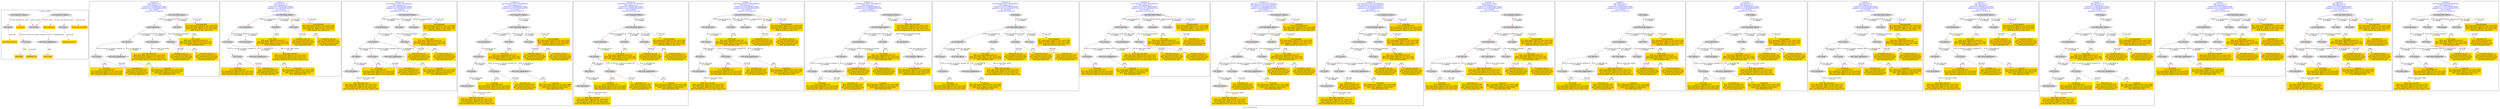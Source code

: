 digraph n0 {
fontcolor="blue"
remincross="true"
label="s11-s-19-artists.json"
subgraph cluster_0 {
label="1-correct model"
n2[style="filled",color="white",fillcolor="lightgray",label="E21_Person1"];
n3[style="filled",color="white",fillcolor="lightgray",label="E74_Group1"];
n4[style="filled",color="white",fillcolor="lightgray",label="E82_Actor_Appellation1"];
n5[style="filled",color="white",fillcolor="lightgray",label="E33_Linguistic_Object1"];
n6[style="filled",color="white",fillcolor="lightgray",label="E55_Type1"];
n7[shape="plaintext",style="filled",fillcolor="gold",label="birth_data_and_place"];
n8[shape="plaintext",style="filled",fillcolor="gold",label="long_biography"];
n9[style="filled",color="white",fillcolor="lightgray",label="E33_Linguistic_Object2"];
n10[style="filled",color="white",fillcolor="lightgray",label="E55_Type2"];
n11[shape="plaintext",style="filled",fillcolor="gold",label="occupation"];
n12[shape="plaintext",style="filled",fillcolor="gold",label="biography_type_uri"];
n13[shape="plaintext",style="filled",fillcolor="gold",label="occupation_type_uri"];
n14[shape="plaintext",style="filled",fillcolor="gold",label="nationality_uri"];
n15[shape="plaintext",style="filled",fillcolor="gold",label="nationality"];
n16[shape="plaintext",style="filled",fillcolor="gold",label="artist_name"];
}
subgraph cluster_1 {
label="candidate 0\nlink coherence:1.0\nnode coherence:1.0\nconfidence:0.32565267961703004\nmapping score:0.4835508932056767\ncost:14.99931\n-precision:0.33-recall:0.36"
n18[style="filled",color="white",fillcolor="lightgray",label="E12_Production1"];
n19[style="filled",color="white",fillcolor="lightgray",label="E21_Person1"];
n20[style="filled",color="white",fillcolor="lightgray",label="E52_Time-Span2"];
n21[style="filled",color="white",fillcolor="lightgray",label="E55_Type1"];
n22[style="filled",color="white",fillcolor="lightgray",label="E74_Group1"];
n23[style="filled",color="white",fillcolor="lightgray",label="E82_Actor_Appellation1"];
n24[style="filled",color="white",fillcolor="lightgray",label="E22_Man-Made_Object1"];
n25[style="filled",color="white",fillcolor="lightgray",label="E35_Title1"];
n26[shape="plaintext",style="filled",fillcolor="gold",label="nationality\n[E74_Group,label,0.85]\n[E73_Information_Object,P3_has_note,0.053]\n[E22_Man-Made_Object,P3_has_note,0.053]\n[E33_Linguistic_Object,P3_has_note,0.043]"];
n27[shape="plaintext",style="filled",fillcolor="gold",label="occupation\n[E73_Information_Object,P3_has_note,0.306]\n[E22_Man-Made_Object,P3_has_note,0.303]\n[E82_Actor_Appellation,label,0.253]\n[E35_Title,label,0.138]"];
n28[shape="plaintext",style="filled",fillcolor="gold",label="biography_type_uri\n[E74_Group,classLink,0.33]\n[E57_Material,classLink,0.326]\n[E55_Type,classLink,0.294]\n[E55_Type,label,0.05]"];
n29[shape="plaintext",style="filled",fillcolor="gold",label="artist_name\n[E82_Actor_Appellation,label,0.6]\n[E22_Man-Made_Object,P3_has_note,0.167]\n[E73_Information_Object,P3_has_note,0.166]\n[E35_Title,label,0.067]"];
n30[shape="plaintext",style="filled",fillcolor="gold",label="occupation_type_uri\n[E74_Group,classLink,0.33]\n[E57_Material,classLink,0.326]\n[E55_Type,classLink,0.294]\n[E55_Type,label,0.05]"];
n31[shape="plaintext",style="filled",fillcolor="gold",label="birth_data_and_place\n[E22_Man-Made_Object,P3_has_note,0.321]\n[E73_Information_Object,P3_has_note,0.317]\n[E33_Linguistic_Object,P3_has_note,0.195]\n[E52_Time-Span,P82_at_some_time_within,0.167]"];
n32[shape="plaintext",style="filled",fillcolor="gold",label="long_biography\n[E73_Information_Object,P3_has_note,0.342]\n[E22_Man-Made_Object,P3_has_note,0.342]\n[E33_Linguistic_Object,P3_has_note,0.203]\n[E39_Actor,P3_has_note,0.112]"];
n33[shape="plaintext",style="filled",fillcolor="gold",label="nationality_uri\n[E74_Group,classLink,0.58]\n[E55_Type,classLink,0.211]\n[E57_Material,classLink,0.162]\n[E74_Group,label,0.047]"];
}
subgraph cluster_2 {
label="candidate 1\nlink coherence:1.0\nnode coherence:1.0\nconfidence:0.32565267961703004\nmapping score:0.4835508932056767\ncost:14.99935\n-precision:0.33-recall:0.36"
n35[style="filled",color="white",fillcolor="lightgray",label="E12_Production1"];
n36[style="filled",color="white",fillcolor="lightgray",label="E21_Person1"];
n37[style="filled",color="white",fillcolor="lightgray",label="E52_Time-Span2"];
n38[style="filled",color="white",fillcolor="lightgray",label="E74_Group1"];
n39[style="filled",color="white",fillcolor="lightgray",label="E82_Actor_Appellation1"];
n40[style="filled",color="white",fillcolor="lightgray",label="E22_Man-Made_Object1"];
n41[style="filled",color="white",fillcolor="lightgray",label="E35_Title1"];
n42[style="filled",color="white",fillcolor="lightgray",label="E55_Type2"];
n43[shape="plaintext",style="filled",fillcolor="gold",label="nationality\n[E74_Group,label,0.85]\n[E73_Information_Object,P3_has_note,0.053]\n[E22_Man-Made_Object,P3_has_note,0.053]\n[E33_Linguistic_Object,P3_has_note,0.043]"];
n44[shape="plaintext",style="filled",fillcolor="gold",label="occupation\n[E73_Information_Object,P3_has_note,0.306]\n[E22_Man-Made_Object,P3_has_note,0.303]\n[E82_Actor_Appellation,label,0.253]\n[E35_Title,label,0.138]"];
n45[shape="plaintext",style="filled",fillcolor="gold",label="biography_type_uri\n[E74_Group,classLink,0.33]\n[E57_Material,classLink,0.326]\n[E55_Type,classLink,0.294]\n[E55_Type,label,0.05]"];
n46[shape="plaintext",style="filled",fillcolor="gold",label="artist_name\n[E82_Actor_Appellation,label,0.6]\n[E22_Man-Made_Object,P3_has_note,0.167]\n[E73_Information_Object,P3_has_note,0.166]\n[E35_Title,label,0.067]"];
n47[shape="plaintext",style="filled",fillcolor="gold",label="birth_data_and_place\n[E22_Man-Made_Object,P3_has_note,0.321]\n[E73_Information_Object,P3_has_note,0.317]\n[E33_Linguistic_Object,P3_has_note,0.195]\n[E52_Time-Span,P82_at_some_time_within,0.167]"];
n48[shape="plaintext",style="filled",fillcolor="gold",label="occupation_type_uri\n[E74_Group,classLink,0.33]\n[E57_Material,classLink,0.326]\n[E55_Type,classLink,0.294]\n[E55_Type,label,0.05]"];
n49[shape="plaintext",style="filled",fillcolor="gold",label="long_biography\n[E73_Information_Object,P3_has_note,0.342]\n[E22_Man-Made_Object,P3_has_note,0.342]\n[E33_Linguistic_Object,P3_has_note,0.203]\n[E39_Actor,P3_has_note,0.112]"];
n50[shape="plaintext",style="filled",fillcolor="gold",label="nationality_uri\n[E74_Group,classLink,0.58]\n[E55_Type,classLink,0.211]\n[E57_Material,classLink,0.162]\n[E74_Group,label,0.047]"];
}
subgraph cluster_3 {
label="candidate 10\nlink coherence:0.9411764705882353\nnode coherence:1.0\nconfidence:0.32565267961703004\nmapping score:0.4835508932056767\ncost:16.99928\n-precision:0.29-recall:0.36"
n52[style="filled",color="white",fillcolor="lightgray",label="E12_Production1"];
n53[style="filled",color="white",fillcolor="lightgray",label="E21_Person1"];
n54[style="filled",color="white",fillcolor="lightgray",label="E55_Type1"];
n55[style="filled",color="white",fillcolor="lightgray",label="E67_Birth1"];
n56[style="filled",color="white",fillcolor="lightgray",label="E74_Group1"];
n57[style="filled",color="white",fillcolor="lightgray",label="E82_Actor_Appellation1"];
n58[style="filled",color="white",fillcolor="lightgray",label="E22_Man-Made_Object1"];
n59[style="filled",color="white",fillcolor="lightgray",label="E35_Title1"];
n60[style="filled",color="white",fillcolor="lightgray",label="E38_Image1"];
n61[style="filled",color="white",fillcolor="lightgray",label="E52_Time-Span1"];
n62[shape="plaintext",style="filled",fillcolor="gold",label="nationality\n[E74_Group,label,0.85]\n[E73_Information_Object,P3_has_note,0.053]\n[E22_Man-Made_Object,P3_has_note,0.053]\n[E33_Linguistic_Object,P3_has_note,0.043]"];
n63[shape="plaintext",style="filled",fillcolor="gold",label="occupation\n[E73_Information_Object,P3_has_note,0.306]\n[E22_Man-Made_Object,P3_has_note,0.303]\n[E82_Actor_Appellation,label,0.253]\n[E35_Title,label,0.138]"];
n64[shape="plaintext",style="filled",fillcolor="gold",label="biography_type_uri\n[E74_Group,classLink,0.33]\n[E57_Material,classLink,0.326]\n[E55_Type,classLink,0.294]\n[E55_Type,label,0.05]"];
n65[shape="plaintext",style="filled",fillcolor="gold",label="artist_name\n[E82_Actor_Appellation,label,0.6]\n[E22_Man-Made_Object,P3_has_note,0.167]\n[E73_Information_Object,P3_has_note,0.166]\n[E35_Title,label,0.067]"];
n66[shape="plaintext",style="filled",fillcolor="gold",label="occupation_type_uri\n[E74_Group,classLink,0.33]\n[E57_Material,classLink,0.326]\n[E55_Type,classLink,0.294]\n[E55_Type,label,0.05]"];
n67[shape="plaintext",style="filled",fillcolor="gold",label="long_biography\n[E73_Information_Object,P3_has_note,0.342]\n[E22_Man-Made_Object,P3_has_note,0.342]\n[E33_Linguistic_Object,P3_has_note,0.203]\n[E39_Actor,P3_has_note,0.112]"];
n68[shape="plaintext",style="filled",fillcolor="gold",label="nationality_uri\n[E74_Group,classLink,0.58]\n[E55_Type,classLink,0.211]\n[E57_Material,classLink,0.162]\n[E74_Group,label,0.047]"];
n69[shape="plaintext",style="filled",fillcolor="gold",label="birth_data_and_place\n[E22_Man-Made_Object,P3_has_note,0.321]\n[E73_Information_Object,P3_has_note,0.317]\n[E33_Linguistic_Object,P3_has_note,0.195]\n[E52_Time-Span,P82_at_some_time_within,0.167]"];
}
subgraph cluster_4 {
label="candidate 11\nlink coherence:0.9411764705882353\nnode coherence:1.0\nconfidence:0.32565267961703004\nmapping score:0.4835508932056767\ncost:16.9993\n-precision:0.29-recall:0.36"
n71[style="filled",color="white",fillcolor="lightgray",label="E12_Production1"];
n72[style="filled",color="white",fillcolor="lightgray",label="E21_Person1"];
n73[style="filled",color="white",fillcolor="lightgray",label="E67_Birth1"];
n74[style="filled",color="white",fillcolor="lightgray",label="E74_Group1"];
n75[style="filled",color="white",fillcolor="lightgray",label="E82_Actor_Appellation1"];
n76[style="filled",color="white",fillcolor="lightgray",label="E22_Man-Made_Object1"];
n77[style="filled",color="white",fillcolor="lightgray",label="E35_Title1"];
n78[style="filled",color="white",fillcolor="lightgray",label="E55_Type2"];
n79[style="filled",color="white",fillcolor="lightgray",label="E33_Linguistic_Object2"];
n80[style="filled",color="white",fillcolor="lightgray",label="E52_Time-Span1"];
n81[shape="plaintext",style="filled",fillcolor="gold",label="nationality\n[E74_Group,label,0.85]\n[E73_Information_Object,P3_has_note,0.053]\n[E22_Man-Made_Object,P3_has_note,0.053]\n[E33_Linguistic_Object,P3_has_note,0.043]"];
n82[shape="plaintext",style="filled",fillcolor="gold",label="occupation\n[E73_Information_Object,P3_has_note,0.306]\n[E22_Man-Made_Object,P3_has_note,0.303]\n[E82_Actor_Appellation,label,0.253]\n[E35_Title,label,0.138]"];
n83[shape="plaintext",style="filled",fillcolor="gold",label="biography_type_uri\n[E74_Group,classLink,0.33]\n[E57_Material,classLink,0.326]\n[E55_Type,classLink,0.294]\n[E55_Type,label,0.05]"];
n84[shape="plaintext",style="filled",fillcolor="gold",label="artist_name\n[E82_Actor_Appellation,label,0.6]\n[E22_Man-Made_Object,P3_has_note,0.167]\n[E73_Information_Object,P3_has_note,0.166]\n[E35_Title,label,0.067]"];
n85[shape="plaintext",style="filled",fillcolor="gold",label="occupation_type_uri\n[E74_Group,classLink,0.33]\n[E57_Material,classLink,0.326]\n[E55_Type,classLink,0.294]\n[E55_Type,label,0.05]"];
n86[shape="plaintext",style="filled",fillcolor="gold",label="long_biography\n[E73_Information_Object,P3_has_note,0.342]\n[E22_Man-Made_Object,P3_has_note,0.342]\n[E33_Linguistic_Object,P3_has_note,0.203]\n[E39_Actor,P3_has_note,0.112]"];
n87[shape="plaintext",style="filled",fillcolor="gold",label="nationality_uri\n[E74_Group,classLink,0.58]\n[E55_Type,classLink,0.211]\n[E57_Material,classLink,0.162]\n[E74_Group,label,0.047]"];
n88[shape="plaintext",style="filled",fillcolor="gold",label="birth_data_and_place\n[E22_Man-Made_Object,P3_has_note,0.321]\n[E73_Information_Object,P3_has_note,0.317]\n[E33_Linguistic_Object,P3_has_note,0.195]\n[E52_Time-Span,P82_at_some_time_within,0.167]"];
}
subgraph cluster_5 {
label="candidate 12\nlink coherence:0.9411764705882353\nnode coherence:1.0\nconfidence:0.32565267961703004\nmapping score:0.4835508932056767\ncost:16.99931\n-precision:0.29-recall:0.36"
n90[style="filled",color="white",fillcolor="lightgray",label="E12_Production1"];
n91[style="filled",color="white",fillcolor="lightgray",label="E21_Person1"];
n92[style="filled",color="white",fillcolor="lightgray",label="E67_Birth1"];
n93[style="filled",color="white",fillcolor="lightgray",label="E74_Group1"];
n94[style="filled",color="white",fillcolor="lightgray",label="E82_Actor_Appellation1"];
n95[style="filled",color="white",fillcolor="lightgray",label="E22_Man-Made_Object1"];
n96[style="filled",color="white",fillcolor="lightgray",label="E35_Title1"];
n97[style="filled",color="white",fillcolor="lightgray",label="E55_Type2"];
n98[style="filled",color="white",fillcolor="lightgray",label="E33_Linguistic_Object1"];
n99[style="filled",color="white",fillcolor="lightgray",label="E52_Time-Span1"];
n100[shape="plaintext",style="filled",fillcolor="gold",label="nationality\n[E74_Group,label,0.85]\n[E73_Information_Object,P3_has_note,0.053]\n[E22_Man-Made_Object,P3_has_note,0.053]\n[E33_Linguistic_Object,P3_has_note,0.043]"];
n101[shape="plaintext",style="filled",fillcolor="gold",label="occupation\n[E73_Information_Object,P3_has_note,0.306]\n[E22_Man-Made_Object,P3_has_note,0.303]\n[E82_Actor_Appellation,label,0.253]\n[E35_Title,label,0.138]"];
n102[shape="plaintext",style="filled",fillcolor="gold",label="biography_type_uri\n[E74_Group,classLink,0.33]\n[E57_Material,classLink,0.326]\n[E55_Type,classLink,0.294]\n[E55_Type,label,0.05]"];
n103[shape="plaintext",style="filled",fillcolor="gold",label="artist_name\n[E82_Actor_Appellation,label,0.6]\n[E22_Man-Made_Object,P3_has_note,0.167]\n[E73_Information_Object,P3_has_note,0.166]\n[E35_Title,label,0.067]"];
n104[shape="plaintext",style="filled",fillcolor="gold",label="occupation_type_uri\n[E74_Group,classLink,0.33]\n[E57_Material,classLink,0.326]\n[E55_Type,classLink,0.294]\n[E55_Type,label,0.05]"];
n105[shape="plaintext",style="filled",fillcolor="gold",label="long_biography\n[E73_Information_Object,P3_has_note,0.342]\n[E22_Man-Made_Object,P3_has_note,0.342]\n[E33_Linguistic_Object,P3_has_note,0.203]\n[E39_Actor,P3_has_note,0.112]"];
n106[shape="plaintext",style="filled",fillcolor="gold",label="nationality_uri\n[E74_Group,classLink,0.58]\n[E55_Type,classLink,0.211]\n[E57_Material,classLink,0.162]\n[E74_Group,label,0.047]"];
n107[shape="plaintext",style="filled",fillcolor="gold",label="birth_data_and_place\n[E22_Man-Made_Object,P3_has_note,0.321]\n[E73_Information_Object,P3_has_note,0.317]\n[E33_Linguistic_Object,P3_has_note,0.195]\n[E52_Time-Span,P82_at_some_time_within,0.167]"];
}
subgraph cluster_6 {
label="candidate 13\nlink coherence:0.9411764705882353\nnode coherence:1.0\nconfidence:0.32565267961703004\nmapping score:0.4835508932056767\ncost:16.99932\n-precision:0.29-recall:0.36"
n109[style="filled",color="white",fillcolor="lightgray",label="E12_Production1"];
n110[style="filled",color="white",fillcolor="lightgray",label="E21_Person1"];
n111[style="filled",color="white",fillcolor="lightgray",label="E67_Birth1"];
n112[style="filled",color="white",fillcolor="lightgray",label="E74_Group1"];
n113[style="filled",color="white",fillcolor="lightgray",label="E82_Actor_Appellation1"];
n114[style="filled",color="white",fillcolor="lightgray",label="E22_Man-Made_Object1"];
n115[style="filled",color="white",fillcolor="lightgray",label="E35_Title1"];
n116[style="filled",color="white",fillcolor="lightgray",label="E38_Image1"];
n117[style="filled",color="white",fillcolor="lightgray",label="E55_Type2"];
n118[style="filled",color="white",fillcolor="lightgray",label="E52_Time-Span1"];
n119[shape="plaintext",style="filled",fillcolor="gold",label="nationality\n[E74_Group,label,0.85]\n[E73_Information_Object,P3_has_note,0.053]\n[E22_Man-Made_Object,P3_has_note,0.053]\n[E33_Linguistic_Object,P3_has_note,0.043]"];
n120[shape="plaintext",style="filled",fillcolor="gold",label="occupation\n[E73_Information_Object,P3_has_note,0.306]\n[E22_Man-Made_Object,P3_has_note,0.303]\n[E82_Actor_Appellation,label,0.253]\n[E35_Title,label,0.138]"];
n121[shape="plaintext",style="filled",fillcolor="gold",label="biography_type_uri\n[E74_Group,classLink,0.33]\n[E57_Material,classLink,0.326]\n[E55_Type,classLink,0.294]\n[E55_Type,label,0.05]"];
n122[shape="plaintext",style="filled",fillcolor="gold",label="artist_name\n[E82_Actor_Appellation,label,0.6]\n[E22_Man-Made_Object,P3_has_note,0.167]\n[E73_Information_Object,P3_has_note,0.166]\n[E35_Title,label,0.067]"];
n123[shape="plaintext",style="filled",fillcolor="gold",label="occupation_type_uri\n[E74_Group,classLink,0.33]\n[E57_Material,classLink,0.326]\n[E55_Type,classLink,0.294]\n[E55_Type,label,0.05]"];
n124[shape="plaintext",style="filled",fillcolor="gold",label="long_biography\n[E73_Information_Object,P3_has_note,0.342]\n[E22_Man-Made_Object,P3_has_note,0.342]\n[E33_Linguistic_Object,P3_has_note,0.203]\n[E39_Actor,P3_has_note,0.112]"];
n125[shape="plaintext",style="filled",fillcolor="gold",label="nationality_uri\n[E74_Group,classLink,0.58]\n[E55_Type,classLink,0.211]\n[E57_Material,classLink,0.162]\n[E74_Group,label,0.047]"];
n126[shape="plaintext",style="filled",fillcolor="gold",label="birth_data_and_place\n[E22_Man-Made_Object,P3_has_note,0.321]\n[E73_Information_Object,P3_has_note,0.317]\n[E33_Linguistic_Object,P3_has_note,0.195]\n[E52_Time-Span,P82_at_some_time_within,0.167]"];
}
subgraph cluster_7 {
label="candidate 14\nlink coherence:0.9411764705882353\nnode coherence:1.0\nconfidence:0.3116606050084514\nmapping score:0.47888686833615046\ncost:116.009312\n-precision:0.35-recall:0.43"
n128[style="filled",color="white",fillcolor="lightgray",label="E12_Production1"];
n129[style="filled",color="white",fillcolor="lightgray",label="E21_Person1"];
n130[style="filled",color="white",fillcolor="lightgray",label="E55_Type1"];
n131[style="filled",color="white",fillcolor="lightgray",label="E74_Group1"];
n132[style="filled",color="white",fillcolor="lightgray",label="E82_Actor_Appellation1"];
n133[style="filled",color="white",fillcolor="lightgray",label="E22_Man-Made_Object1"];
n134[style="filled",color="white",fillcolor="lightgray",label="E35_Title1"];
n135[style="filled",color="white",fillcolor="lightgray",label="E8_Acquisition1"];
n136[style="filled",color="white",fillcolor="lightgray",label="E33_Linguistic_Object1"];
n137[style="filled",color="white",fillcolor="lightgray",label="E33_Linguistic_Object2"];
n138[shape="plaintext",style="filled",fillcolor="gold",label="nationality\n[E74_Group,label,0.85]\n[E73_Information_Object,P3_has_note,0.053]\n[E22_Man-Made_Object,P3_has_note,0.053]\n[E33_Linguistic_Object,P3_has_note,0.043]"];
n139[shape="plaintext",style="filled",fillcolor="gold",label="occupation\n[E73_Information_Object,P3_has_note,0.306]\n[E22_Man-Made_Object,P3_has_note,0.303]\n[E82_Actor_Appellation,label,0.253]\n[E35_Title,label,0.138]"];
n140[shape="plaintext",style="filled",fillcolor="gold",label="biography_type_uri\n[E74_Group,classLink,0.33]\n[E57_Material,classLink,0.326]\n[E55_Type,classLink,0.294]\n[E55_Type,label,0.05]"];
n141[shape="plaintext",style="filled",fillcolor="gold",label="artist_name\n[E82_Actor_Appellation,label,0.6]\n[E22_Man-Made_Object,P3_has_note,0.167]\n[E73_Information_Object,P3_has_note,0.166]\n[E35_Title,label,0.067]"];
n142[shape="plaintext",style="filled",fillcolor="gold",label="long_biography\n[E73_Information_Object,P3_has_note,0.342]\n[E22_Man-Made_Object,P3_has_note,0.342]\n[E33_Linguistic_Object,P3_has_note,0.203]\n[E39_Actor,P3_has_note,0.112]"];
n143[shape="plaintext",style="filled",fillcolor="gold",label="birth_data_and_place\n[E22_Man-Made_Object,P3_has_note,0.321]\n[E73_Information_Object,P3_has_note,0.317]\n[E33_Linguistic_Object,P3_has_note,0.195]\n[E52_Time-Span,P82_at_some_time_within,0.167]"];
n144[shape="plaintext",style="filled",fillcolor="gold",label="occupation_type_uri\n[E74_Group,classLink,0.33]\n[E57_Material,classLink,0.326]\n[E55_Type,classLink,0.294]\n[E55_Type,label,0.05]"];
n145[shape="plaintext",style="filled",fillcolor="gold",label="nationality_uri\n[E74_Group,classLink,0.58]\n[E55_Type,classLink,0.211]\n[E57_Material,classLink,0.162]\n[E74_Group,label,0.047]"];
}
subgraph cluster_8 {
label="candidate 15\nlink coherence:0.9411764705882353\nnode coherence:1.0\nconfidence:0.27947148687019996\nmapping score:0.44732382895673334\ncost:16.99926\n-precision:0.24-recall:0.29"
n147[style="filled",color="white",fillcolor="lightgray",label="E12_Production1"];
n148[style="filled",color="white",fillcolor="lightgray",label="E21_Person1"];
n149[style="filled",color="white",fillcolor="lightgray",label="E52_Time-Span2"];
n150[style="filled",color="white",fillcolor="lightgray",label="E74_Group1"];
n151[style="filled",color="white",fillcolor="lightgray",label="E82_Actor_Appellation1"];
n152[style="filled",color="white",fillcolor="lightgray",label="E22_Man-Made_Object1"];
n153[style="filled",color="white",fillcolor="lightgray",label="E35_Title1"];
n154[style="filled",color="white",fillcolor="lightgray",label="E55_Type1"];
n155[style="filled",color="white",fillcolor="lightgray",label="E55_Type2"];
n156[style="filled",color="white",fillcolor="lightgray",label="E38_Image1"];
n157[shape="plaintext",style="filled",fillcolor="gold",label="nationality\n[E74_Group,label,0.85]\n[E73_Information_Object,P3_has_note,0.053]\n[E22_Man-Made_Object,P3_has_note,0.053]\n[E33_Linguistic_Object,P3_has_note,0.043]"];
n158[shape="plaintext",style="filled",fillcolor="gold",label="occupation\n[E73_Information_Object,P3_has_note,0.306]\n[E22_Man-Made_Object,P3_has_note,0.303]\n[E82_Actor_Appellation,label,0.253]\n[E35_Title,label,0.138]"];
n159[shape="plaintext",style="filled",fillcolor="gold",label="biography_type_uri\n[E74_Group,classLink,0.33]\n[E57_Material,classLink,0.326]\n[E55_Type,classLink,0.294]\n[E55_Type,label,0.05]"];
n160[shape="plaintext",style="filled",fillcolor="gold",label="nationality_uri\n[E74_Group,classLink,0.58]\n[E55_Type,classLink,0.211]\n[E57_Material,classLink,0.162]\n[E74_Group,label,0.047]"];
n161[shape="plaintext",style="filled",fillcolor="gold",label="artist_name\n[E82_Actor_Appellation,label,0.6]\n[E22_Man-Made_Object,P3_has_note,0.167]\n[E73_Information_Object,P3_has_note,0.166]\n[E35_Title,label,0.067]"];
n162[shape="plaintext",style="filled",fillcolor="gold",label="occupation_type_uri\n[E74_Group,classLink,0.33]\n[E57_Material,classLink,0.326]\n[E55_Type,classLink,0.294]\n[E55_Type,label,0.05]"];
n163[shape="plaintext",style="filled",fillcolor="gold",label="birth_data_and_place\n[E22_Man-Made_Object,P3_has_note,0.321]\n[E73_Information_Object,P3_has_note,0.317]\n[E33_Linguistic_Object,P3_has_note,0.195]\n[E52_Time-Span,P82_at_some_time_within,0.167]"];
n164[shape="plaintext",style="filled",fillcolor="gold",label="long_biography\n[E73_Information_Object,P3_has_note,0.342]\n[E22_Man-Made_Object,P3_has_note,0.342]\n[E33_Linguistic_Object,P3_has_note,0.203]\n[E39_Actor,P3_has_note,0.112]"];
}
subgraph cluster_9 {
label="candidate 16\nlink coherence:0.9411764705882353\nnode coherence:1.0\nconfidence:0.27947148687019996\nmapping score:0.44732382895673334\ncost:16.99927\n-precision:0.24-recall:0.29"
n166[style="filled",color="white",fillcolor="lightgray",label="E12_Production1"];
n167[style="filled",color="white",fillcolor="lightgray",label="E21_Person1"];
n168[style="filled",color="white",fillcolor="lightgray",label="E52_Time-Span2"];
n169[style="filled",color="white",fillcolor="lightgray",label="E55_Type1"];
n170[style="filled",color="white",fillcolor="lightgray",label="E74_Group1"];
n171[style="filled",color="white",fillcolor="lightgray",label="E82_Actor_Appellation1"];
n172[style="filled",color="white",fillcolor="lightgray",label="E22_Man-Made_Object1"];
n173[style="filled",color="white",fillcolor="lightgray",label="E35_Title1"];
n174[style="filled",color="white",fillcolor="lightgray",label="E38_Image1"];
n175[style="filled",color="white",fillcolor="lightgray",label="E55_Type2"];
n176[shape="plaintext",style="filled",fillcolor="gold",label="nationality\n[E74_Group,label,0.85]\n[E73_Information_Object,P3_has_note,0.053]\n[E22_Man-Made_Object,P3_has_note,0.053]\n[E33_Linguistic_Object,P3_has_note,0.043]"];
n177[shape="plaintext",style="filled",fillcolor="gold",label="occupation\n[E73_Information_Object,P3_has_note,0.306]\n[E22_Man-Made_Object,P3_has_note,0.303]\n[E82_Actor_Appellation,label,0.253]\n[E35_Title,label,0.138]"];
n178[shape="plaintext",style="filled",fillcolor="gold",label="biography_type_uri\n[E74_Group,classLink,0.33]\n[E57_Material,classLink,0.326]\n[E55_Type,classLink,0.294]\n[E55_Type,label,0.05]"];
n179[shape="plaintext",style="filled",fillcolor="gold",label="nationality_uri\n[E74_Group,classLink,0.58]\n[E55_Type,classLink,0.211]\n[E57_Material,classLink,0.162]\n[E74_Group,label,0.047]"];
n180[shape="plaintext",style="filled",fillcolor="gold",label="artist_name\n[E82_Actor_Appellation,label,0.6]\n[E22_Man-Made_Object,P3_has_note,0.167]\n[E73_Information_Object,P3_has_note,0.166]\n[E35_Title,label,0.067]"];
n181[shape="plaintext",style="filled",fillcolor="gold",label="occupation_type_uri\n[E74_Group,classLink,0.33]\n[E57_Material,classLink,0.326]\n[E55_Type,classLink,0.294]\n[E55_Type,label,0.05]"];
n182[shape="plaintext",style="filled",fillcolor="gold",label="birth_data_and_place\n[E22_Man-Made_Object,P3_has_note,0.321]\n[E73_Information_Object,P3_has_note,0.317]\n[E33_Linguistic_Object,P3_has_note,0.195]\n[E52_Time-Span,P82_at_some_time_within,0.167]"];
n183[shape="plaintext",style="filled",fillcolor="gold",label="long_biography\n[E73_Information_Object,P3_has_note,0.342]\n[E22_Man-Made_Object,P3_has_note,0.342]\n[E33_Linguistic_Object,P3_has_note,0.203]\n[E39_Actor,P3_has_note,0.112]"];
}
subgraph cluster_10 {
label="candidate 17\nlink coherence:0.9411764705882353\nnode coherence:0.9333333333333333\nconfidence:0.22483008587967301\nmapping score:0.4068878064043355\ncost:16.99926\n-precision:0.24-recall:0.29"
n185[style="filled",color="white",fillcolor="lightgray",label="E12_Production1"];
n186[style="filled",color="white",fillcolor="lightgray",label="E21_Person1"];
n187[style="filled",color="white",fillcolor="lightgray",label="E55_Type1"];
n188[style="filled",color="white",fillcolor="lightgray",label="E67_Birth1"];
n189[style="filled",color="white",fillcolor="lightgray",label="E74_Group1"];
n190[style="filled",color="white",fillcolor="lightgray",label="E82_Actor_Appellation1"];
n191[style="filled",color="white",fillcolor="lightgray",label="E22_Man-Made_Object1"];
n192[style="filled",color="white",fillcolor="lightgray",label="E35_Title1"];
n193[style="filled",color="white",fillcolor="lightgray",label="E33_Linguistic_Object2"];
n194[style="filled",color="white",fillcolor="lightgray",label="E52_Time-Span1"];
n195[shape="plaintext",style="filled",fillcolor="gold",label="occupation\n[E73_Information_Object,P3_has_note,0.306]\n[E22_Man-Made_Object,P3_has_note,0.303]\n[E82_Actor_Appellation,label,0.253]\n[E35_Title,label,0.138]"];
n196[shape="plaintext",style="filled",fillcolor="gold",label="biography_type_uri\n[E74_Group,classLink,0.33]\n[E57_Material,classLink,0.326]\n[E55_Type,classLink,0.294]\n[E55_Type,label,0.05]"];
n197[shape="plaintext",style="filled",fillcolor="gold",label="artist_name\n[E82_Actor_Appellation,label,0.6]\n[E22_Man-Made_Object,P3_has_note,0.167]\n[E73_Information_Object,P3_has_note,0.166]\n[E35_Title,label,0.067]"];
n198[shape="plaintext",style="filled",fillcolor="gold",label="nationality\n[E74_Group,label,0.85]\n[E73_Information_Object,P3_has_note,0.053]\n[E22_Man-Made_Object,P3_has_note,0.053]\n[E33_Linguistic_Object,P3_has_note,0.043]"];
n199[shape="plaintext",style="filled",fillcolor="gold",label="occupation_type_uri\n[E74_Group,classLink,0.33]\n[E57_Material,classLink,0.326]\n[E55_Type,classLink,0.294]\n[E55_Type,label,0.05]"];
n200[shape="plaintext",style="filled",fillcolor="gold",label="long_biography\n[E73_Information_Object,P3_has_note,0.342]\n[E22_Man-Made_Object,P3_has_note,0.342]\n[E33_Linguistic_Object,P3_has_note,0.203]\n[E39_Actor,P3_has_note,0.112]"];
n201[shape="plaintext",style="filled",fillcolor="gold",label="nationality_uri\n[E74_Group,classLink,0.58]\n[E55_Type,classLink,0.211]\n[E57_Material,classLink,0.162]\n[E74_Group,label,0.047]"];
n202[shape="plaintext",style="filled",fillcolor="gold",label="birth_data_and_place\n[E22_Man-Made_Object,P3_has_note,0.321]\n[E73_Information_Object,P3_has_note,0.317]\n[E33_Linguistic_Object,P3_has_note,0.195]\n[E52_Time-Span,P82_at_some_time_within,0.167]"];
}
subgraph cluster_11 {
label="candidate 18\nlink coherence:0.9411764705882353\nnode coherence:0.9333333333333333\nconfidence:0.22483008587967301\nmapping score:0.4068878064043355\ncost:16.99927\n-precision:0.24-recall:0.29"
n204[style="filled",color="white",fillcolor="lightgray",label="E12_Production1"];
n205[style="filled",color="white",fillcolor="lightgray",label="E21_Person1"];
n206[style="filled",color="white",fillcolor="lightgray",label="E55_Type1"];
n207[style="filled",color="white",fillcolor="lightgray",label="E67_Birth1"];
n208[style="filled",color="white",fillcolor="lightgray",label="E74_Group1"];
n209[style="filled",color="white",fillcolor="lightgray",label="E82_Actor_Appellation1"];
n210[style="filled",color="white",fillcolor="lightgray",label="E22_Man-Made_Object1"];
n211[style="filled",color="white",fillcolor="lightgray",label="E35_Title1"];
n212[style="filled",color="white",fillcolor="lightgray",label="E33_Linguistic_Object1"];
n213[style="filled",color="white",fillcolor="lightgray",label="E52_Time-Span1"];
n214[shape="plaintext",style="filled",fillcolor="gold",label="occupation\n[E73_Information_Object,P3_has_note,0.306]\n[E22_Man-Made_Object,P3_has_note,0.303]\n[E82_Actor_Appellation,label,0.253]\n[E35_Title,label,0.138]"];
n215[shape="plaintext",style="filled",fillcolor="gold",label="biography_type_uri\n[E74_Group,classLink,0.33]\n[E57_Material,classLink,0.326]\n[E55_Type,classLink,0.294]\n[E55_Type,label,0.05]"];
n216[shape="plaintext",style="filled",fillcolor="gold",label="artist_name\n[E82_Actor_Appellation,label,0.6]\n[E22_Man-Made_Object,P3_has_note,0.167]\n[E73_Information_Object,P3_has_note,0.166]\n[E35_Title,label,0.067]"];
n217[shape="plaintext",style="filled",fillcolor="gold",label="nationality\n[E74_Group,label,0.85]\n[E73_Information_Object,P3_has_note,0.053]\n[E22_Man-Made_Object,P3_has_note,0.053]\n[E33_Linguistic_Object,P3_has_note,0.043]"];
n218[shape="plaintext",style="filled",fillcolor="gold",label="occupation_type_uri\n[E74_Group,classLink,0.33]\n[E57_Material,classLink,0.326]\n[E55_Type,classLink,0.294]\n[E55_Type,label,0.05]"];
n219[shape="plaintext",style="filled",fillcolor="gold",label="long_biography\n[E73_Information_Object,P3_has_note,0.342]\n[E22_Man-Made_Object,P3_has_note,0.342]\n[E33_Linguistic_Object,P3_has_note,0.203]\n[E39_Actor,P3_has_note,0.112]"];
n220[shape="plaintext",style="filled",fillcolor="gold",label="nationality_uri\n[E74_Group,classLink,0.58]\n[E55_Type,classLink,0.211]\n[E57_Material,classLink,0.162]\n[E74_Group,label,0.047]"];
n221[shape="plaintext",style="filled",fillcolor="gold",label="birth_data_and_place\n[E22_Man-Made_Object,P3_has_note,0.321]\n[E73_Information_Object,P3_has_note,0.317]\n[E33_Linguistic_Object,P3_has_note,0.195]\n[E52_Time-Span,P82_at_some_time_within,0.167]"];
}
subgraph cluster_12 {
label="candidate 19\nlink coherence:0.9375\nnode coherence:1.0\nconfidence:0.32565267961703004\nmapping score:0.4835508932056767\ncost:15.99929\n-precision:0.31-recall:0.36"
n223[style="filled",color="white",fillcolor="lightgray",label="E12_Production1"];
n224[style="filled",color="white",fillcolor="lightgray",label="E21_Person1"];
n225[style="filled",color="white",fillcolor="lightgray",label="E52_Time-Span2"];
n226[style="filled",color="white",fillcolor="lightgray",label="E55_Type1"];
n227[style="filled",color="white",fillcolor="lightgray",label="E74_Group1"];
n228[style="filled",color="white",fillcolor="lightgray",label="E82_Actor_Appellation1"];
n229[style="filled",color="white",fillcolor="lightgray",label="E22_Man-Made_Object1"];
n230[style="filled",color="white",fillcolor="lightgray",label="E35_Title1"];
n231[style="filled",color="white",fillcolor="lightgray",label="E33_Linguistic_Object2"];
n232[shape="plaintext",style="filled",fillcolor="gold",label="nationality\n[E74_Group,label,0.85]\n[E73_Information_Object,P3_has_note,0.053]\n[E22_Man-Made_Object,P3_has_note,0.053]\n[E33_Linguistic_Object,P3_has_note,0.043]"];
n233[shape="plaintext",style="filled",fillcolor="gold",label="occupation\n[E73_Information_Object,P3_has_note,0.306]\n[E22_Man-Made_Object,P3_has_note,0.303]\n[E82_Actor_Appellation,label,0.253]\n[E35_Title,label,0.138]"];
n234[shape="plaintext",style="filled",fillcolor="gold",label="biography_type_uri\n[E74_Group,classLink,0.33]\n[E57_Material,classLink,0.326]\n[E55_Type,classLink,0.294]\n[E55_Type,label,0.05]"];
n235[shape="plaintext",style="filled",fillcolor="gold",label="artist_name\n[E82_Actor_Appellation,label,0.6]\n[E22_Man-Made_Object,P3_has_note,0.167]\n[E73_Information_Object,P3_has_note,0.166]\n[E35_Title,label,0.067]"];
n236[shape="plaintext",style="filled",fillcolor="gold",label="occupation_type_uri\n[E74_Group,classLink,0.33]\n[E57_Material,classLink,0.326]\n[E55_Type,classLink,0.294]\n[E55_Type,label,0.05]"];
n237[shape="plaintext",style="filled",fillcolor="gold",label="birth_data_and_place\n[E22_Man-Made_Object,P3_has_note,0.321]\n[E73_Information_Object,P3_has_note,0.317]\n[E33_Linguistic_Object,P3_has_note,0.195]\n[E52_Time-Span,P82_at_some_time_within,0.167]"];
n238[shape="plaintext",style="filled",fillcolor="gold",label="long_biography\n[E73_Information_Object,P3_has_note,0.342]\n[E22_Man-Made_Object,P3_has_note,0.342]\n[E33_Linguistic_Object,P3_has_note,0.203]\n[E39_Actor,P3_has_note,0.112]"];
n239[shape="plaintext",style="filled",fillcolor="gold",label="nationality_uri\n[E74_Group,classLink,0.58]\n[E55_Type,classLink,0.211]\n[E57_Material,classLink,0.162]\n[E74_Group,label,0.047]"];
}
subgraph cluster_13 {
label="candidate 2\nlink coherence:1.0\nnode coherence:1.0\nconfidence:0.32565267961703004\nmapping score:0.4835508932056767\ncost:15.99922\n-precision:0.31-recall:0.36"
n241[style="filled",color="white",fillcolor="lightgray",label="E12_Production1"];
n242[style="filled",color="white",fillcolor="lightgray",label="E21_Person1"];
n243[style="filled",color="white",fillcolor="lightgray",label="E52_Time-Span2"];
n244[style="filled",color="white",fillcolor="lightgray",label="E55_Type1"];
n245[style="filled",color="white",fillcolor="lightgray",label="E74_Group1"];
n246[style="filled",color="white",fillcolor="lightgray",label="E82_Actor_Appellation1"];
n247[style="filled",color="white",fillcolor="lightgray",label="E22_Man-Made_Object1"];
n248[style="filled",color="white",fillcolor="lightgray",label="E35_Title1"];
n249[style="filled",color="white",fillcolor="lightgray",label="E38_Image1"];
n250[shape="plaintext",style="filled",fillcolor="gold",label="nationality\n[E74_Group,label,0.85]\n[E73_Information_Object,P3_has_note,0.053]\n[E22_Man-Made_Object,P3_has_note,0.053]\n[E33_Linguistic_Object,P3_has_note,0.043]"];
n251[shape="plaintext",style="filled",fillcolor="gold",label="occupation\n[E73_Information_Object,P3_has_note,0.306]\n[E22_Man-Made_Object,P3_has_note,0.303]\n[E82_Actor_Appellation,label,0.253]\n[E35_Title,label,0.138]"];
n252[shape="plaintext",style="filled",fillcolor="gold",label="biography_type_uri\n[E74_Group,classLink,0.33]\n[E57_Material,classLink,0.326]\n[E55_Type,classLink,0.294]\n[E55_Type,label,0.05]"];
n253[shape="plaintext",style="filled",fillcolor="gold",label="artist_name\n[E82_Actor_Appellation,label,0.6]\n[E22_Man-Made_Object,P3_has_note,0.167]\n[E73_Information_Object,P3_has_note,0.166]\n[E35_Title,label,0.067]"];
n254[shape="plaintext",style="filled",fillcolor="gold",label="occupation_type_uri\n[E74_Group,classLink,0.33]\n[E57_Material,classLink,0.326]\n[E55_Type,classLink,0.294]\n[E55_Type,label,0.05]"];
n255[shape="plaintext",style="filled",fillcolor="gold",label="birth_data_and_place\n[E22_Man-Made_Object,P3_has_note,0.321]\n[E73_Information_Object,P3_has_note,0.317]\n[E33_Linguistic_Object,P3_has_note,0.195]\n[E52_Time-Span,P82_at_some_time_within,0.167]"];
n256[shape="plaintext",style="filled",fillcolor="gold",label="long_biography\n[E73_Information_Object,P3_has_note,0.342]\n[E22_Man-Made_Object,P3_has_note,0.342]\n[E33_Linguistic_Object,P3_has_note,0.203]\n[E39_Actor,P3_has_note,0.112]"];
n257[shape="plaintext",style="filled",fillcolor="gold",label="nationality_uri\n[E74_Group,classLink,0.58]\n[E55_Type,classLink,0.211]\n[E57_Material,classLink,0.162]\n[E74_Group,label,0.047]"];
}
subgraph cluster_14 {
label="candidate 3\nlink coherence:1.0\nnode coherence:1.0\nconfidence:0.32565267961703004\nmapping score:0.4835508932056767\ncost:15.99926\n-precision:0.31-recall:0.36"
n259[style="filled",color="white",fillcolor="lightgray",label="E12_Production1"];
n260[style="filled",color="white",fillcolor="lightgray",label="E21_Person1"];
n261[style="filled",color="white",fillcolor="lightgray",label="E52_Time-Span2"];
n262[style="filled",color="white",fillcolor="lightgray",label="E74_Group1"];
n263[style="filled",color="white",fillcolor="lightgray",label="E82_Actor_Appellation1"];
n264[style="filled",color="white",fillcolor="lightgray",label="E22_Man-Made_Object1"];
n265[style="filled",color="white",fillcolor="lightgray",label="E35_Title1"];
n266[style="filled",color="white",fillcolor="lightgray",label="E55_Type2"];
n267[style="filled",color="white",fillcolor="lightgray",label="E38_Image1"];
n268[shape="plaintext",style="filled",fillcolor="gold",label="nationality\n[E74_Group,label,0.85]\n[E73_Information_Object,P3_has_note,0.053]\n[E22_Man-Made_Object,P3_has_note,0.053]\n[E33_Linguistic_Object,P3_has_note,0.043]"];
n269[shape="plaintext",style="filled",fillcolor="gold",label="occupation\n[E73_Information_Object,P3_has_note,0.306]\n[E22_Man-Made_Object,P3_has_note,0.303]\n[E82_Actor_Appellation,label,0.253]\n[E35_Title,label,0.138]"];
n270[shape="plaintext",style="filled",fillcolor="gold",label="biography_type_uri\n[E74_Group,classLink,0.33]\n[E57_Material,classLink,0.326]\n[E55_Type,classLink,0.294]\n[E55_Type,label,0.05]"];
n271[shape="plaintext",style="filled",fillcolor="gold",label="artist_name\n[E82_Actor_Appellation,label,0.6]\n[E22_Man-Made_Object,P3_has_note,0.167]\n[E73_Information_Object,P3_has_note,0.166]\n[E35_Title,label,0.067]"];
n272[shape="plaintext",style="filled",fillcolor="gold",label="birth_data_and_place\n[E22_Man-Made_Object,P3_has_note,0.321]\n[E73_Information_Object,P3_has_note,0.317]\n[E33_Linguistic_Object,P3_has_note,0.195]\n[E52_Time-Span,P82_at_some_time_within,0.167]"];
n273[shape="plaintext",style="filled",fillcolor="gold",label="occupation_type_uri\n[E74_Group,classLink,0.33]\n[E57_Material,classLink,0.326]\n[E55_Type,classLink,0.294]\n[E55_Type,label,0.05]"];
n274[shape="plaintext",style="filled",fillcolor="gold",label="long_biography\n[E73_Information_Object,P3_has_note,0.342]\n[E22_Man-Made_Object,P3_has_note,0.342]\n[E33_Linguistic_Object,P3_has_note,0.203]\n[E39_Actor,P3_has_note,0.112]"];
n275[shape="plaintext",style="filled",fillcolor="gold",label="nationality_uri\n[E74_Group,classLink,0.58]\n[E55_Type,classLink,0.211]\n[E57_Material,classLink,0.162]\n[E74_Group,label,0.047]"];
}
subgraph cluster_15 {
label="candidate 4\nlink coherence:1.0\nnode coherence:1.0\nconfidence:0.32565267961703004\nmapping score:0.4835508932056767\ncost:15.99928\n-precision:0.31-recall:0.36"
n277[style="filled",color="white",fillcolor="lightgray",label="E12_Production1"];
n278[style="filled",color="white",fillcolor="lightgray",label="E21_Person1"];
n279[style="filled",color="white",fillcolor="lightgray",label="E55_Type1"];
n280[style="filled",color="white",fillcolor="lightgray",label="E67_Birth1"];
n281[style="filled",color="white",fillcolor="lightgray",label="E74_Group1"];
n282[style="filled",color="white",fillcolor="lightgray",label="E82_Actor_Appellation1"];
n283[style="filled",color="white",fillcolor="lightgray",label="E22_Man-Made_Object1"];
n284[style="filled",color="white",fillcolor="lightgray",label="E35_Title1"];
n285[style="filled",color="white",fillcolor="lightgray",label="E52_Time-Span1"];
n286[shape="plaintext",style="filled",fillcolor="gold",label="nationality\n[E74_Group,label,0.85]\n[E73_Information_Object,P3_has_note,0.053]\n[E22_Man-Made_Object,P3_has_note,0.053]\n[E33_Linguistic_Object,P3_has_note,0.043]"];
n287[shape="plaintext",style="filled",fillcolor="gold",label="occupation\n[E73_Information_Object,P3_has_note,0.306]\n[E22_Man-Made_Object,P3_has_note,0.303]\n[E82_Actor_Appellation,label,0.253]\n[E35_Title,label,0.138]"];
n288[shape="plaintext",style="filled",fillcolor="gold",label="biography_type_uri\n[E74_Group,classLink,0.33]\n[E57_Material,classLink,0.326]\n[E55_Type,classLink,0.294]\n[E55_Type,label,0.05]"];
n289[shape="plaintext",style="filled",fillcolor="gold",label="artist_name\n[E82_Actor_Appellation,label,0.6]\n[E22_Man-Made_Object,P3_has_note,0.167]\n[E73_Information_Object,P3_has_note,0.166]\n[E35_Title,label,0.067]"];
n290[shape="plaintext",style="filled",fillcolor="gold",label="occupation_type_uri\n[E74_Group,classLink,0.33]\n[E57_Material,classLink,0.326]\n[E55_Type,classLink,0.294]\n[E55_Type,label,0.05]"];
n291[shape="plaintext",style="filled",fillcolor="gold",label="long_biography\n[E73_Information_Object,P3_has_note,0.342]\n[E22_Man-Made_Object,P3_has_note,0.342]\n[E33_Linguistic_Object,P3_has_note,0.203]\n[E39_Actor,P3_has_note,0.112]"];
n292[shape="plaintext",style="filled",fillcolor="gold",label="nationality_uri\n[E74_Group,classLink,0.58]\n[E55_Type,classLink,0.211]\n[E57_Material,classLink,0.162]\n[E74_Group,label,0.047]"];
n293[shape="plaintext",style="filled",fillcolor="gold",label="birth_data_and_place\n[E22_Man-Made_Object,P3_has_note,0.321]\n[E73_Information_Object,P3_has_note,0.317]\n[E33_Linguistic_Object,P3_has_note,0.195]\n[E52_Time-Span,P82_at_some_time_within,0.167]"];
}
subgraph cluster_16 {
label="candidate 5\nlink coherence:1.0\nnode coherence:1.0\nconfidence:0.32565267961703004\nmapping score:0.4835508932056767\ncost:15.99932\n-precision:0.31-recall:0.36"
n295[style="filled",color="white",fillcolor="lightgray",label="E12_Production1"];
n296[style="filled",color="white",fillcolor="lightgray",label="E21_Person1"];
n297[style="filled",color="white",fillcolor="lightgray",label="E67_Birth1"];
n298[style="filled",color="white",fillcolor="lightgray",label="E74_Group1"];
n299[style="filled",color="white",fillcolor="lightgray",label="E82_Actor_Appellation1"];
n300[style="filled",color="white",fillcolor="lightgray",label="E22_Man-Made_Object1"];
n301[style="filled",color="white",fillcolor="lightgray",label="E35_Title1"];
n302[style="filled",color="white",fillcolor="lightgray",label="E55_Type2"];
n303[style="filled",color="white",fillcolor="lightgray",label="E52_Time-Span1"];
n304[shape="plaintext",style="filled",fillcolor="gold",label="nationality\n[E74_Group,label,0.85]\n[E73_Information_Object,P3_has_note,0.053]\n[E22_Man-Made_Object,P3_has_note,0.053]\n[E33_Linguistic_Object,P3_has_note,0.043]"];
n305[shape="plaintext",style="filled",fillcolor="gold",label="occupation\n[E73_Information_Object,P3_has_note,0.306]\n[E22_Man-Made_Object,P3_has_note,0.303]\n[E82_Actor_Appellation,label,0.253]\n[E35_Title,label,0.138]"];
n306[shape="plaintext",style="filled",fillcolor="gold",label="biography_type_uri\n[E74_Group,classLink,0.33]\n[E57_Material,classLink,0.326]\n[E55_Type,classLink,0.294]\n[E55_Type,label,0.05]"];
n307[shape="plaintext",style="filled",fillcolor="gold",label="artist_name\n[E82_Actor_Appellation,label,0.6]\n[E22_Man-Made_Object,P3_has_note,0.167]\n[E73_Information_Object,P3_has_note,0.166]\n[E35_Title,label,0.067]"];
n308[shape="plaintext",style="filled",fillcolor="gold",label="occupation_type_uri\n[E74_Group,classLink,0.33]\n[E57_Material,classLink,0.326]\n[E55_Type,classLink,0.294]\n[E55_Type,label,0.05]"];
n309[shape="plaintext",style="filled",fillcolor="gold",label="long_biography\n[E73_Information_Object,P3_has_note,0.342]\n[E22_Man-Made_Object,P3_has_note,0.342]\n[E33_Linguistic_Object,P3_has_note,0.203]\n[E39_Actor,P3_has_note,0.112]"];
n310[shape="plaintext",style="filled",fillcolor="gold",label="nationality_uri\n[E74_Group,classLink,0.58]\n[E55_Type,classLink,0.211]\n[E57_Material,classLink,0.162]\n[E74_Group,label,0.047]"];
n311[shape="plaintext",style="filled",fillcolor="gold",label="birth_data_and_place\n[E22_Man-Made_Object,P3_has_note,0.321]\n[E73_Information_Object,P3_has_note,0.317]\n[E33_Linguistic_Object,P3_has_note,0.195]\n[E52_Time-Span,P82_at_some_time_within,0.167]"];
}
subgraph cluster_17 {
label="candidate 6\nlink coherence:1.0\nnode coherence:1.0\nconfidence:0.32565267961703004\nmapping score:0.4835508932056767\ncost:16.99923\n-precision:0.29-recall:0.36"
n313[style="filled",color="white",fillcolor="lightgray",label="E12_Production1"];
n314[style="filled",color="white",fillcolor="lightgray",label="E21_Person1"];
n315[style="filled",color="white",fillcolor="lightgray",label="E67_Birth1"];
n316[style="filled",color="white",fillcolor="lightgray",label="E74_Group1"];
n317[style="filled",color="white",fillcolor="lightgray",label="E82_Actor_Appellation1"];
n318[style="filled",color="white",fillcolor="lightgray",label="E22_Man-Made_Object1"];
n319[style="filled",color="white",fillcolor="lightgray",label="E35_Title1"];
n320[style="filled",color="white",fillcolor="lightgray",label="E55_Type2"];
n321[style="filled",color="white",fillcolor="lightgray",label="E38_Image1"];
n322[style="filled",color="white",fillcolor="lightgray",label="E52_Time-Span1"];
n323[shape="plaintext",style="filled",fillcolor="gold",label="nationality\n[E74_Group,label,0.85]\n[E73_Information_Object,P3_has_note,0.053]\n[E22_Man-Made_Object,P3_has_note,0.053]\n[E33_Linguistic_Object,P3_has_note,0.043]"];
n324[shape="plaintext",style="filled",fillcolor="gold",label="occupation\n[E73_Information_Object,P3_has_note,0.306]\n[E22_Man-Made_Object,P3_has_note,0.303]\n[E82_Actor_Appellation,label,0.253]\n[E35_Title,label,0.138]"];
n325[shape="plaintext",style="filled",fillcolor="gold",label="biography_type_uri\n[E74_Group,classLink,0.33]\n[E57_Material,classLink,0.326]\n[E55_Type,classLink,0.294]\n[E55_Type,label,0.05]"];
n326[shape="plaintext",style="filled",fillcolor="gold",label="artist_name\n[E82_Actor_Appellation,label,0.6]\n[E22_Man-Made_Object,P3_has_note,0.167]\n[E73_Information_Object,P3_has_note,0.166]\n[E35_Title,label,0.067]"];
n327[shape="plaintext",style="filled",fillcolor="gold",label="occupation_type_uri\n[E74_Group,classLink,0.33]\n[E57_Material,classLink,0.326]\n[E55_Type,classLink,0.294]\n[E55_Type,label,0.05]"];
n328[shape="plaintext",style="filled",fillcolor="gold",label="long_biography\n[E73_Information_Object,P3_has_note,0.342]\n[E22_Man-Made_Object,P3_has_note,0.342]\n[E33_Linguistic_Object,P3_has_note,0.203]\n[E39_Actor,P3_has_note,0.112]"];
n329[shape="plaintext",style="filled",fillcolor="gold",label="nationality_uri\n[E74_Group,classLink,0.58]\n[E55_Type,classLink,0.211]\n[E57_Material,classLink,0.162]\n[E74_Group,label,0.047]"];
n330[shape="plaintext",style="filled",fillcolor="gold",label="birth_data_and_place\n[E22_Man-Made_Object,P3_has_note,0.321]\n[E73_Information_Object,P3_has_note,0.317]\n[E33_Linguistic_Object,P3_has_note,0.195]\n[E52_Time-Span,P82_at_some_time_within,0.167]"];
}
subgraph cluster_18 {
label="candidate 7\nlink coherence:1.0\nnode coherence:1.0\nconfidence:0.27947148687019996\nmapping score:0.44732382895673334\ncost:15.99927\n-precision:0.25-recall:0.29"
n332[style="filled",color="white",fillcolor="lightgray",label="E12_Production1"];
n333[style="filled",color="white",fillcolor="lightgray",label="E21_Person1"];
n334[style="filled",color="white",fillcolor="lightgray",label="E52_Time-Span2"];
n335[style="filled",color="white",fillcolor="lightgray",label="E55_Type1"];
n336[style="filled",color="white",fillcolor="lightgray",label="E74_Group1"];
n337[style="filled",color="white",fillcolor="lightgray",label="E82_Actor_Appellation1"];
n338[style="filled",color="white",fillcolor="lightgray",label="E22_Man-Made_Object1"];
n339[style="filled",color="white",fillcolor="lightgray",label="E35_Title1"];
n340[style="filled",color="white",fillcolor="lightgray",label="E55_Type2"];
n341[shape="plaintext",style="filled",fillcolor="gold",label="nationality\n[E74_Group,label,0.85]\n[E73_Information_Object,P3_has_note,0.053]\n[E22_Man-Made_Object,P3_has_note,0.053]\n[E33_Linguistic_Object,P3_has_note,0.043]"];
n342[shape="plaintext",style="filled",fillcolor="gold",label="occupation\n[E73_Information_Object,P3_has_note,0.306]\n[E22_Man-Made_Object,P3_has_note,0.303]\n[E82_Actor_Appellation,label,0.253]\n[E35_Title,label,0.138]"];
n343[shape="plaintext",style="filled",fillcolor="gold",label="biography_type_uri\n[E74_Group,classLink,0.33]\n[E57_Material,classLink,0.326]\n[E55_Type,classLink,0.294]\n[E55_Type,label,0.05]"];
n344[shape="plaintext",style="filled",fillcolor="gold",label="nationality_uri\n[E74_Group,classLink,0.58]\n[E55_Type,classLink,0.211]\n[E57_Material,classLink,0.162]\n[E74_Group,label,0.047]"];
n345[shape="plaintext",style="filled",fillcolor="gold",label="artist_name\n[E82_Actor_Appellation,label,0.6]\n[E22_Man-Made_Object,P3_has_note,0.167]\n[E73_Information_Object,P3_has_note,0.166]\n[E35_Title,label,0.067]"];
n346[shape="plaintext",style="filled",fillcolor="gold",label="occupation_type_uri\n[E74_Group,classLink,0.33]\n[E57_Material,classLink,0.326]\n[E55_Type,classLink,0.294]\n[E55_Type,label,0.05]"];
n347[shape="plaintext",style="filled",fillcolor="gold",label="birth_data_and_place\n[E22_Man-Made_Object,P3_has_note,0.321]\n[E73_Information_Object,P3_has_note,0.317]\n[E33_Linguistic_Object,P3_has_note,0.195]\n[E52_Time-Span,P82_at_some_time_within,0.167]"];
n348[shape="plaintext",style="filled",fillcolor="gold",label="long_biography\n[E73_Information_Object,P3_has_note,0.342]\n[E22_Man-Made_Object,P3_has_note,0.342]\n[E33_Linguistic_Object,P3_has_note,0.203]\n[E39_Actor,P3_has_note,0.112]"];
}
subgraph cluster_19 {
label="candidate 8\nlink coherence:1.0\nnode coherence:1.0\nconfidence:0.27947148687019996\nmapping score:0.44732382895673334\ncost:16.99924\n-precision:0.24-recall:0.29"
n350[style="filled",color="white",fillcolor="lightgray",label="E12_Production1"];
n351[style="filled",color="white",fillcolor="lightgray",label="E21_Person1"];
n352[style="filled",color="white",fillcolor="lightgray",label="E55_Type1"];
n353[style="filled",color="white",fillcolor="lightgray",label="E67_Birth1"];
n354[style="filled",color="white",fillcolor="lightgray",label="E74_Group1"];
n355[style="filled",color="white",fillcolor="lightgray",label="E82_Actor_Appellation1"];
n356[style="filled",color="white",fillcolor="lightgray",label="E22_Man-Made_Object1"];
n357[style="filled",color="white",fillcolor="lightgray",label="E35_Title1"];
n358[style="filled",color="white",fillcolor="lightgray",label="E55_Type2"];
n359[style="filled",color="white",fillcolor="lightgray",label="E52_Time-Span1"];
n360[shape="plaintext",style="filled",fillcolor="gold",label="nationality\n[E74_Group,label,0.85]\n[E73_Information_Object,P3_has_note,0.053]\n[E22_Man-Made_Object,P3_has_note,0.053]\n[E33_Linguistic_Object,P3_has_note,0.043]"];
n361[shape="plaintext",style="filled",fillcolor="gold",label="occupation\n[E73_Information_Object,P3_has_note,0.306]\n[E22_Man-Made_Object,P3_has_note,0.303]\n[E82_Actor_Appellation,label,0.253]\n[E35_Title,label,0.138]"];
n362[shape="plaintext",style="filled",fillcolor="gold",label="biography_type_uri\n[E74_Group,classLink,0.33]\n[E57_Material,classLink,0.326]\n[E55_Type,classLink,0.294]\n[E55_Type,label,0.05]"];
n363[shape="plaintext",style="filled",fillcolor="gold",label="nationality_uri\n[E74_Group,classLink,0.58]\n[E55_Type,classLink,0.211]\n[E57_Material,classLink,0.162]\n[E74_Group,label,0.047]"];
n364[shape="plaintext",style="filled",fillcolor="gold",label="artist_name\n[E82_Actor_Appellation,label,0.6]\n[E22_Man-Made_Object,P3_has_note,0.167]\n[E73_Information_Object,P3_has_note,0.166]\n[E35_Title,label,0.067]"];
n365[shape="plaintext",style="filled",fillcolor="gold",label="occupation_type_uri\n[E74_Group,classLink,0.33]\n[E57_Material,classLink,0.326]\n[E55_Type,classLink,0.294]\n[E55_Type,label,0.05]"];
n366[shape="plaintext",style="filled",fillcolor="gold",label="long_biography\n[E73_Information_Object,P3_has_note,0.342]\n[E22_Man-Made_Object,P3_has_note,0.342]\n[E33_Linguistic_Object,P3_has_note,0.203]\n[E39_Actor,P3_has_note,0.112]"];
n367[shape="plaintext",style="filled",fillcolor="gold",label="birth_data_and_place\n[E22_Man-Made_Object,P3_has_note,0.321]\n[E73_Information_Object,P3_has_note,0.317]\n[E33_Linguistic_Object,P3_has_note,0.195]\n[E52_Time-Span,P82_at_some_time_within,0.167]"];
}
subgraph cluster_20 {
label="candidate 9\nlink coherence:0.9444444444444444\nnode coherence:1.0\nconfidence:0.27947148687019996\nmapping score:0.44732382895673334\ncost:17.99924\n-precision:0.22-recall:0.29"
n369[style="filled",color="white",fillcolor="lightgray",label="E12_Production1"];
n370[style="filled",color="white",fillcolor="lightgray",label="E21_Person1"];
n371[style="filled",color="white",fillcolor="lightgray",label="E55_Type1"];
n372[style="filled",color="white",fillcolor="lightgray",label="E67_Birth1"];
n373[style="filled",color="white",fillcolor="lightgray",label="E74_Group1"];
n374[style="filled",color="white",fillcolor="lightgray",label="E82_Actor_Appellation1"];
n375[style="filled",color="white",fillcolor="lightgray",label="E22_Man-Made_Object1"];
n376[style="filled",color="white",fillcolor="lightgray",label="E35_Title1"];
n377[style="filled",color="white",fillcolor="lightgray",label="E38_Image1"];
n378[style="filled",color="white",fillcolor="lightgray",label="E55_Type2"];
n379[style="filled",color="white",fillcolor="lightgray",label="E52_Time-Span1"];
n380[shape="plaintext",style="filled",fillcolor="gold",label="nationality\n[E74_Group,label,0.85]\n[E73_Information_Object,P3_has_note,0.053]\n[E22_Man-Made_Object,P3_has_note,0.053]\n[E33_Linguistic_Object,P3_has_note,0.043]"];
n381[shape="plaintext",style="filled",fillcolor="gold",label="occupation\n[E73_Information_Object,P3_has_note,0.306]\n[E22_Man-Made_Object,P3_has_note,0.303]\n[E82_Actor_Appellation,label,0.253]\n[E35_Title,label,0.138]"];
n382[shape="plaintext",style="filled",fillcolor="gold",label="biography_type_uri\n[E74_Group,classLink,0.33]\n[E57_Material,classLink,0.326]\n[E55_Type,classLink,0.294]\n[E55_Type,label,0.05]"];
n383[shape="plaintext",style="filled",fillcolor="gold",label="nationality_uri\n[E74_Group,classLink,0.58]\n[E55_Type,classLink,0.211]\n[E57_Material,classLink,0.162]\n[E74_Group,label,0.047]"];
n384[shape="plaintext",style="filled",fillcolor="gold",label="artist_name\n[E82_Actor_Appellation,label,0.6]\n[E22_Man-Made_Object,P3_has_note,0.167]\n[E73_Information_Object,P3_has_note,0.166]\n[E35_Title,label,0.067]"];
n385[shape="plaintext",style="filled",fillcolor="gold",label="occupation_type_uri\n[E74_Group,classLink,0.33]\n[E57_Material,classLink,0.326]\n[E55_Type,classLink,0.294]\n[E55_Type,label,0.05]"];
n386[shape="plaintext",style="filled",fillcolor="gold",label="long_biography\n[E73_Information_Object,P3_has_note,0.342]\n[E22_Man-Made_Object,P3_has_note,0.342]\n[E33_Linguistic_Object,P3_has_note,0.203]\n[E39_Actor,P3_has_note,0.112]"];
n387[shape="plaintext",style="filled",fillcolor="gold",label="birth_data_and_place\n[E22_Man-Made_Object,P3_has_note,0.321]\n[E73_Information_Object,P3_has_note,0.317]\n[E33_Linguistic_Object,P3_has_note,0.195]\n[E52_Time-Span,P82_at_some_time_within,0.167]"];
}
n2 -> n3[color="brown",fontcolor="black",label="P107i_is_current_or_former_member_of"]
n2 -> n4[color="brown",fontcolor="black",label="P131_is_identified_by"]
n5 -> n2[color="brown",fontcolor="black",label="P129_is_about"]
n5 -> n6[color="brown",fontcolor="black",label="P2_has_type"]
n5 -> n7[color="brown",fontcolor="black",label="P3_has_note"]
n5 -> n8[color="brown",fontcolor="black",label="P3_has_note"]
n9 -> n2[color="brown",fontcolor="black",label="P129_is_about"]
n9 -> n10[color="brown",fontcolor="black",label="P2_has_type"]
n9 -> n11[color="brown",fontcolor="black",label="P3_has_note"]
n6 -> n12[color="brown",fontcolor="black",label="classLink"]
n10 -> n13[color="brown",fontcolor="black",label="classLink"]
n3 -> n14[color="brown",fontcolor="black",label="classLink"]
n3 -> n15[color="brown",fontcolor="black",label="label"]
n4 -> n16[color="brown",fontcolor="black",label="label"]
n18 -> n19[color="brown",fontcolor="black",label="P14_carried_out_by\nw=0.99988"]
n18 -> n20[color="brown",fontcolor="black",label="P4_has_time-span\nw=0.99992"]
n18 -> n21[color="brown",fontcolor="black",label="P32_used_general_technique\nw=0.99992"]
n19 -> n22[color="brown",fontcolor="black",label="P107i_is_current_or_former_member_of\nw=0.99994"]
n19 -> n23[color="brown",fontcolor="black",label="P131_is_identified_by\nw=0.99989"]
n24 -> n18[color="brown",fontcolor="black",label="P108i_was_produced_by\nw=0.99987"]
n24 -> n25[color="brown",fontcolor="black",label="P102_has_title\nw=0.99989"]
n22 -> n26[color="brown",fontcolor="black",label="label\nw=1.0"]
n23 -> n27[color="brown",fontcolor="black",label="label\nw=1.0"]
n21 -> n28[color="brown",fontcolor="black",label="classLink\nw=1.0"]
n25 -> n29[color="brown",fontcolor="black",label="label\nw=1.0"]
n21 -> n30[color="brown",fontcolor="black",label="label\nw=1.0"]
n20 -> n31[color="brown",fontcolor="black",label="P82_at_some_time_within\nw=1.0"]
n24 -> n32[color="brown",fontcolor="black",label="P3_has_note\nw=1.0"]
n22 -> n33[color="brown",fontcolor="black",label="classLink\nw=1.0"]
n35 -> n36[color="brown",fontcolor="black",label="P14_carried_out_by\nw=0.99988"]
n35 -> n37[color="brown",fontcolor="black",label="P4_has_time-span\nw=0.99992"]
n36 -> n38[color="brown",fontcolor="black",label="P107i_is_current_or_former_member_of\nw=0.99994"]
n36 -> n39[color="brown",fontcolor="black",label="P131_is_identified_by\nw=0.99989"]
n40 -> n35[color="brown",fontcolor="black",label="P108i_was_produced_by\nw=0.99987"]
n40 -> n41[color="brown",fontcolor="black",label="P102_has_title\nw=0.99989"]
n40 -> n42[color="brown",fontcolor="black",label="P2_has_type\nw=0.99996"]
n38 -> n43[color="brown",fontcolor="black",label="label\nw=1.0"]
n39 -> n44[color="brown",fontcolor="black",label="label\nw=1.0"]
n42 -> n45[color="brown",fontcolor="black",label="classLink\nw=1.0"]
n41 -> n46[color="brown",fontcolor="black",label="label\nw=1.0"]
n37 -> n47[color="brown",fontcolor="black",label="P82_at_some_time_within\nw=1.0"]
n42 -> n48[color="brown",fontcolor="black",label="label\nw=1.0"]
n40 -> n49[color="brown",fontcolor="black",label="P3_has_note\nw=1.0"]
n38 -> n50[color="brown",fontcolor="black",label="classLink\nw=1.0"]
n52 -> n53[color="brown",fontcolor="black",label="P14_carried_out_by\nw=0.99988"]
n52 -> n54[color="brown",fontcolor="black",label="P32_used_general_technique\nw=0.99992"]
n53 -> n55[color="brown",fontcolor="black",label="P98i_was_born\nw=0.99993"]
n53 -> n56[color="brown",fontcolor="black",label="P107i_is_current_or_former_member_of\nw=0.99994"]
n53 -> n57[color="brown",fontcolor="black",label="P131_is_identified_by\nw=0.99989"]
n58 -> n52[color="brown",fontcolor="black",label="P108i_was_produced_by\nw=0.99987"]
n58 -> n59[color="brown",fontcolor="black",label="P102_has_title\nw=0.99989"]
n58 -> n60[color="brown",fontcolor="black",label="P138i_has_representation\nw=1.0"]
n55 -> n61[color="brown",fontcolor="black",label="P4_has_time-span\nw=0.99996"]
n56 -> n62[color="brown",fontcolor="black",label="label\nw=1.0"]
n57 -> n63[color="brown",fontcolor="black",label="label\nw=1.0"]
n54 -> n64[color="brown",fontcolor="black",label="classLink\nw=1.0"]
n59 -> n65[color="brown",fontcolor="black",label="label\nw=1.0"]
n54 -> n66[color="brown",fontcolor="black",label="label\nw=1.0"]
n58 -> n67[color="brown",fontcolor="black",label="P3_has_note\nw=1.0"]
n56 -> n68[color="brown",fontcolor="black",label="classLink\nw=1.0"]
n61 -> n69[color="brown",fontcolor="black",label="P82_at_some_time_within\nw=1.0"]
n71 -> n72[color="brown",fontcolor="black",label="P14_carried_out_by\nw=0.99988"]
n72 -> n73[color="brown",fontcolor="black",label="P98i_was_born\nw=0.99993"]
n72 -> n74[color="brown",fontcolor="black",label="P107i_is_current_or_former_member_of\nw=0.99994"]
n72 -> n75[color="brown",fontcolor="black",label="P131_is_identified_by\nw=0.99989"]
n76 -> n71[color="brown",fontcolor="black",label="P108i_was_produced_by\nw=0.99987"]
n76 -> n77[color="brown",fontcolor="black",label="P102_has_title\nw=0.99989"]
n76 -> n78[color="brown",fontcolor="black",label="P2_has_type\nw=0.99996"]
n79 -> n76[color="brown",fontcolor="black",label="P129_is_about\nw=0.99998"]
n73 -> n80[color="brown",fontcolor="black",label="P4_has_time-span\nw=0.99996"]
n74 -> n81[color="brown",fontcolor="black",label="label\nw=1.0"]
n75 -> n82[color="brown",fontcolor="black",label="label\nw=1.0"]
n78 -> n83[color="brown",fontcolor="black",label="classLink\nw=1.0"]
n77 -> n84[color="brown",fontcolor="black",label="label\nw=1.0"]
n78 -> n85[color="brown",fontcolor="black",label="label\nw=1.0"]
n76 -> n86[color="brown",fontcolor="black",label="P3_has_note\nw=1.0"]
n74 -> n87[color="brown",fontcolor="black",label="classLink\nw=1.0"]
n80 -> n88[color="brown",fontcolor="black",label="P82_at_some_time_within\nw=1.0"]
n90 -> n91[color="brown",fontcolor="black",label="P14_carried_out_by\nw=0.99988"]
n91 -> n92[color="brown",fontcolor="black",label="P98i_was_born\nw=0.99993"]
n91 -> n93[color="brown",fontcolor="black",label="P107i_is_current_or_former_member_of\nw=0.99994"]
n91 -> n94[color="brown",fontcolor="black",label="P131_is_identified_by\nw=0.99989"]
n95 -> n90[color="brown",fontcolor="black",label="P108i_was_produced_by\nw=0.99987"]
n95 -> n96[color="brown",fontcolor="black",label="P102_has_title\nw=0.99989"]
n95 -> n97[color="brown",fontcolor="black",label="P2_has_type\nw=0.99996"]
n98 -> n95[color="brown",fontcolor="black",label="P129_is_about\nw=0.99999"]
n92 -> n99[color="brown",fontcolor="black",label="P4_has_time-span\nw=0.99996"]
n93 -> n100[color="brown",fontcolor="black",label="label\nw=1.0"]
n94 -> n101[color="brown",fontcolor="black",label="label\nw=1.0"]
n97 -> n102[color="brown",fontcolor="black",label="classLink\nw=1.0"]
n96 -> n103[color="brown",fontcolor="black",label="label\nw=1.0"]
n97 -> n104[color="brown",fontcolor="black",label="label\nw=1.0"]
n95 -> n105[color="brown",fontcolor="black",label="P3_has_note\nw=1.0"]
n93 -> n106[color="brown",fontcolor="black",label="classLink\nw=1.0"]
n99 -> n107[color="brown",fontcolor="black",label="P82_at_some_time_within\nw=1.0"]
n109 -> n110[color="brown",fontcolor="black",label="P14_carried_out_by\nw=0.99988"]
n110 -> n111[color="brown",fontcolor="black",label="P98i_was_born\nw=0.99993"]
n110 -> n112[color="brown",fontcolor="black",label="P107i_is_current_or_former_member_of\nw=0.99994"]
n110 -> n113[color="brown",fontcolor="black",label="P131_is_identified_by\nw=0.99989"]
n114 -> n109[color="brown",fontcolor="black",label="P108i_was_produced_by\nw=0.99987"]
n114 -> n115[color="brown",fontcolor="black",label="P102_has_title\nw=0.99989"]
n114 -> n116[color="brown",fontcolor="black",label="P138i_has_representation\nw=1.0"]
n114 -> n117[color="brown",fontcolor="black",label="P2_has_type\nw=0.99996"]
n111 -> n118[color="brown",fontcolor="black",label="P4_has_time-span\nw=0.99996"]
n112 -> n119[color="brown",fontcolor="black",label="label\nw=1.0"]
n113 -> n120[color="brown",fontcolor="black",label="label\nw=1.0"]
n117 -> n121[color="brown",fontcolor="black",label="classLink\nw=1.0"]
n115 -> n122[color="brown",fontcolor="black",label="label\nw=1.0"]
n117 -> n123[color="brown",fontcolor="black",label="label\nw=1.0"]
n114 -> n124[color="brown",fontcolor="black",label="P3_has_note\nw=1.0"]
n112 -> n125[color="brown",fontcolor="black",label="classLink\nw=1.0"]
n118 -> n126[color="brown",fontcolor="black",label="P82_at_some_time_within\nw=1.0"]
n128 -> n129[color="brown",fontcolor="black",label="P14_carried_out_by\nw=0.99988"]
n128 -> n130[color="brown",fontcolor="black",label="P32_used_general_technique\nw=0.99992"]
n129 -> n131[color="brown",fontcolor="black",label="P107i_is_current_or_former_member_of\nw=0.99994"]
n129 -> n132[color="brown",fontcolor="black",label="P131_is_identified_by\nw=0.99989"]
n133 -> n128[color="brown",fontcolor="black",label="P108i_was_produced_by\nw=0.99987"]
n133 -> n134[color="brown",fontcolor="black",label="P102_has_title\nw=0.99989"]
n133 -> n135[color="brown",fontcolor="black",label="P24i_changed_ownership_through\nw=0.99993"]
n136 -> n133[color="brown",fontcolor="black",label="P129_is_about\nw=0.99999"]
n135 -> n137[color="brown",fontcolor="black",label="P16_used_specific_object\nw=100.010002"]
n131 -> n138[color="brown",fontcolor="black",label="label\nw=1.0"]
n132 -> n139[color="brown",fontcolor="black",label="label\nw=1.0"]
n130 -> n140[color="brown",fontcolor="black",label="classLink\nw=1.0"]
n134 -> n141[color="brown",fontcolor="black",label="label\nw=1.0"]
n137 -> n142[color="brown",fontcolor="black",label="P3_has_note\nw=1.0"]
n136 -> n143[color="brown",fontcolor="black",label="P3_has_note\nw=1.0"]
n130 -> n144[color="brown",fontcolor="black",label="label\nw=1.0"]
n131 -> n145[color="brown",fontcolor="black",label="classLink\nw=1.0"]
n147 -> n148[color="brown",fontcolor="black",label="P14_carried_out_by\nw=0.99988"]
n147 -> n149[color="brown",fontcolor="black",label="P4_has_time-span\nw=0.99992"]
n148 -> n150[color="brown",fontcolor="black",label="P107i_is_current_or_former_member_of\nw=0.99994"]
n148 -> n151[color="brown",fontcolor="black",label="P131_is_identified_by\nw=0.99989"]
n152 -> n147[color="brown",fontcolor="black",label="P108i_was_produced_by\nw=0.99987"]
n152 -> n153[color="brown",fontcolor="black",label="P102_has_title\nw=0.99989"]
n152 -> n154[color="brown",fontcolor="black",label="P2_has_type\nw=1.0"]
n152 -> n155[color="brown",fontcolor="black",label="P2_has_type\nw=0.99996"]
n156 -> n152[color="brown",fontcolor="black",label="P138_represents\nw=0.99991"]
n150 -> n157[color="brown",fontcolor="black",label="label\nw=1.0"]
n151 -> n158[color="brown",fontcolor="black",label="label\nw=1.0"]
n154 -> n159[color="brown",fontcolor="black",label="classLink\nw=1.0"]
n155 -> n160[color="brown",fontcolor="black",label="classLink\nw=1.0"]
n153 -> n161[color="brown",fontcolor="black",label="label\nw=1.0"]
n154 -> n162[color="brown",fontcolor="black",label="label\nw=1.0"]
n149 -> n163[color="brown",fontcolor="black",label="P82_at_some_time_within\nw=1.0"]
n152 -> n164[color="brown",fontcolor="black",label="P3_has_note\nw=1.0"]
n166 -> n167[color="brown",fontcolor="black",label="P14_carried_out_by\nw=0.99988"]
n166 -> n168[color="brown",fontcolor="black",label="P4_has_time-span\nw=0.99992"]
n166 -> n169[color="brown",fontcolor="black",label="P32_used_general_technique\nw=0.99992"]
n167 -> n170[color="brown",fontcolor="black",label="P107i_is_current_or_former_member_of\nw=0.99994"]
n167 -> n171[color="brown",fontcolor="black",label="P131_is_identified_by\nw=0.99989"]
n172 -> n166[color="brown",fontcolor="black",label="P108i_was_produced_by\nw=0.99987"]
n172 -> n173[color="brown",fontcolor="black",label="P102_has_title\nw=0.99989"]
n172 -> n174[color="brown",fontcolor="black",label="P138i_has_representation\nw=1.0"]
n172 -> n175[color="brown",fontcolor="black",label="P2_has_type\nw=0.99996"]
n170 -> n176[color="brown",fontcolor="black",label="label\nw=1.0"]
n171 -> n177[color="brown",fontcolor="black",label="label\nw=1.0"]
n169 -> n178[color="brown",fontcolor="black",label="classLink\nw=1.0"]
n175 -> n179[color="brown",fontcolor="black",label="classLink\nw=1.0"]
n173 -> n180[color="brown",fontcolor="black",label="label\nw=1.0"]
n169 -> n181[color="brown",fontcolor="black",label="label\nw=1.0"]
n168 -> n182[color="brown",fontcolor="black",label="P82_at_some_time_within\nw=1.0"]
n172 -> n183[color="brown",fontcolor="black",label="P3_has_note\nw=1.0"]
n185 -> n186[color="brown",fontcolor="black",label="P14_carried_out_by\nw=0.99988"]
n185 -> n187[color="brown",fontcolor="black",label="P32_used_general_technique\nw=0.99992"]
n186 -> n188[color="brown",fontcolor="black",label="P98i_was_born\nw=0.99993"]
n186 -> n189[color="brown",fontcolor="black",label="P107i_is_current_or_former_member_of\nw=0.99994"]
n186 -> n190[color="brown",fontcolor="black",label="P131_is_identified_by\nw=0.99989"]
n191 -> n185[color="brown",fontcolor="black",label="P108i_was_produced_by\nw=0.99987"]
n191 -> n192[color="brown",fontcolor="black",label="P102_has_title\nw=0.99989"]
n193 -> n191[color="brown",fontcolor="black",label="P129_is_about\nw=0.99998"]
n188 -> n194[color="brown",fontcolor="black",label="P4_has_time-span\nw=0.99996"]
n190 -> n195[color="brown",fontcolor="black",label="label\nw=1.0"]
n187 -> n196[color="brown",fontcolor="black",label="classLink\nw=1.0"]
n192 -> n197[color="brown",fontcolor="black",label="label\nw=1.0"]
n193 -> n198[color="brown",fontcolor="black",label="P3_has_note\nw=1.0"]
n187 -> n199[color="brown",fontcolor="black",label="label\nw=1.0"]
n191 -> n200[color="brown",fontcolor="black",label="P3_has_note\nw=1.0"]
n189 -> n201[color="brown",fontcolor="black",label="classLink\nw=1.0"]
n194 -> n202[color="brown",fontcolor="black",label="P82_at_some_time_within\nw=1.0"]
n204 -> n205[color="brown",fontcolor="black",label="P14_carried_out_by\nw=0.99988"]
n204 -> n206[color="brown",fontcolor="black",label="P32_used_general_technique\nw=0.99992"]
n205 -> n207[color="brown",fontcolor="black",label="P98i_was_born\nw=0.99993"]
n205 -> n208[color="brown",fontcolor="black",label="P107i_is_current_or_former_member_of\nw=0.99994"]
n205 -> n209[color="brown",fontcolor="black",label="P131_is_identified_by\nw=0.99989"]
n210 -> n204[color="brown",fontcolor="black",label="P108i_was_produced_by\nw=0.99987"]
n210 -> n211[color="brown",fontcolor="black",label="P102_has_title\nw=0.99989"]
n212 -> n210[color="brown",fontcolor="black",label="P129_is_about\nw=0.99999"]
n207 -> n213[color="brown",fontcolor="black",label="P4_has_time-span\nw=0.99996"]
n209 -> n214[color="brown",fontcolor="black",label="label\nw=1.0"]
n206 -> n215[color="brown",fontcolor="black",label="classLink\nw=1.0"]
n211 -> n216[color="brown",fontcolor="black",label="label\nw=1.0"]
n212 -> n217[color="brown",fontcolor="black",label="P3_has_note\nw=1.0"]
n206 -> n218[color="brown",fontcolor="black",label="label\nw=1.0"]
n210 -> n219[color="brown",fontcolor="black",label="P3_has_note\nw=1.0"]
n208 -> n220[color="brown",fontcolor="black",label="classLink\nw=1.0"]
n213 -> n221[color="brown",fontcolor="black",label="P82_at_some_time_within\nw=1.0"]
n223 -> n224[color="brown",fontcolor="black",label="P14_carried_out_by\nw=0.99988"]
n223 -> n225[color="brown",fontcolor="black",label="P4_has_time-span\nw=0.99992"]
n223 -> n226[color="brown",fontcolor="black",label="P32_used_general_technique\nw=0.99992"]
n224 -> n227[color="brown",fontcolor="black",label="P107i_is_current_or_former_member_of\nw=0.99994"]
n224 -> n228[color="brown",fontcolor="black",label="P131_is_identified_by\nw=0.99989"]
n229 -> n223[color="brown",fontcolor="black",label="P108i_was_produced_by\nw=0.99987"]
n229 -> n230[color="brown",fontcolor="black",label="P102_has_title\nw=0.99989"]
n231 -> n229[color="brown",fontcolor="black",label="P129_is_about\nw=0.99998"]
n227 -> n232[color="brown",fontcolor="black",label="label\nw=1.0"]
n228 -> n233[color="brown",fontcolor="black",label="label\nw=1.0"]
n226 -> n234[color="brown",fontcolor="black",label="classLink\nw=1.0"]
n230 -> n235[color="brown",fontcolor="black",label="label\nw=1.0"]
n226 -> n236[color="brown",fontcolor="black",label="label\nw=1.0"]
n225 -> n237[color="brown",fontcolor="black",label="P82_at_some_time_within\nw=1.0"]
n229 -> n238[color="brown",fontcolor="black",label="P3_has_note\nw=1.0"]
n227 -> n239[color="brown",fontcolor="black",label="classLink\nw=1.0"]
n241 -> n242[color="brown",fontcolor="black",label="P14_carried_out_by\nw=0.99988"]
n241 -> n243[color="brown",fontcolor="black",label="P4_has_time-span\nw=0.99992"]
n241 -> n244[color="brown",fontcolor="black",label="P32_used_general_technique\nw=0.99992"]
n242 -> n245[color="brown",fontcolor="black",label="P107i_is_current_or_former_member_of\nw=0.99994"]
n242 -> n246[color="brown",fontcolor="black",label="P131_is_identified_by\nw=0.99989"]
n247 -> n241[color="brown",fontcolor="black",label="P108i_was_produced_by\nw=0.99987"]
n247 -> n248[color="brown",fontcolor="black",label="P102_has_title\nw=0.99989"]
n249 -> n247[color="brown",fontcolor="black",label="P138_represents\nw=0.99991"]
n245 -> n250[color="brown",fontcolor="black",label="label\nw=1.0"]
n246 -> n251[color="brown",fontcolor="black",label="label\nw=1.0"]
n244 -> n252[color="brown",fontcolor="black",label="classLink\nw=1.0"]
n248 -> n253[color="brown",fontcolor="black",label="label\nw=1.0"]
n244 -> n254[color="brown",fontcolor="black",label="label\nw=1.0"]
n243 -> n255[color="brown",fontcolor="black",label="P82_at_some_time_within\nw=1.0"]
n247 -> n256[color="brown",fontcolor="black",label="P3_has_note\nw=1.0"]
n245 -> n257[color="brown",fontcolor="black",label="classLink\nw=1.0"]
n259 -> n260[color="brown",fontcolor="black",label="P14_carried_out_by\nw=0.99988"]
n259 -> n261[color="brown",fontcolor="black",label="P4_has_time-span\nw=0.99992"]
n260 -> n262[color="brown",fontcolor="black",label="P107i_is_current_or_former_member_of\nw=0.99994"]
n260 -> n263[color="brown",fontcolor="black",label="P131_is_identified_by\nw=0.99989"]
n264 -> n259[color="brown",fontcolor="black",label="P108i_was_produced_by\nw=0.99987"]
n264 -> n265[color="brown",fontcolor="black",label="P102_has_title\nw=0.99989"]
n264 -> n266[color="brown",fontcolor="black",label="P2_has_type\nw=0.99996"]
n267 -> n264[color="brown",fontcolor="black",label="P138_represents\nw=0.99991"]
n262 -> n268[color="brown",fontcolor="black",label="label\nw=1.0"]
n263 -> n269[color="brown",fontcolor="black",label="label\nw=1.0"]
n266 -> n270[color="brown",fontcolor="black",label="classLink\nw=1.0"]
n265 -> n271[color="brown",fontcolor="black",label="label\nw=1.0"]
n261 -> n272[color="brown",fontcolor="black",label="P82_at_some_time_within\nw=1.0"]
n266 -> n273[color="brown",fontcolor="black",label="label\nw=1.0"]
n264 -> n274[color="brown",fontcolor="black",label="P3_has_note\nw=1.0"]
n262 -> n275[color="brown",fontcolor="black",label="classLink\nw=1.0"]
n277 -> n278[color="brown",fontcolor="black",label="P14_carried_out_by\nw=0.99988"]
n277 -> n279[color="brown",fontcolor="black",label="P32_used_general_technique\nw=0.99992"]
n278 -> n280[color="brown",fontcolor="black",label="P98i_was_born\nw=0.99993"]
n278 -> n281[color="brown",fontcolor="black",label="P107i_is_current_or_former_member_of\nw=0.99994"]
n278 -> n282[color="brown",fontcolor="black",label="P131_is_identified_by\nw=0.99989"]
n283 -> n277[color="brown",fontcolor="black",label="P108i_was_produced_by\nw=0.99987"]
n283 -> n284[color="brown",fontcolor="black",label="P102_has_title\nw=0.99989"]
n280 -> n285[color="brown",fontcolor="black",label="P4_has_time-span\nw=0.99996"]
n281 -> n286[color="brown",fontcolor="black",label="label\nw=1.0"]
n282 -> n287[color="brown",fontcolor="black",label="label\nw=1.0"]
n279 -> n288[color="brown",fontcolor="black",label="classLink\nw=1.0"]
n284 -> n289[color="brown",fontcolor="black",label="label\nw=1.0"]
n279 -> n290[color="brown",fontcolor="black",label="label\nw=1.0"]
n283 -> n291[color="brown",fontcolor="black",label="P3_has_note\nw=1.0"]
n281 -> n292[color="brown",fontcolor="black",label="classLink\nw=1.0"]
n285 -> n293[color="brown",fontcolor="black",label="P82_at_some_time_within\nw=1.0"]
n295 -> n296[color="brown",fontcolor="black",label="P14_carried_out_by\nw=0.99988"]
n296 -> n297[color="brown",fontcolor="black",label="P98i_was_born\nw=0.99993"]
n296 -> n298[color="brown",fontcolor="black",label="P107i_is_current_or_former_member_of\nw=0.99994"]
n296 -> n299[color="brown",fontcolor="black",label="P131_is_identified_by\nw=0.99989"]
n300 -> n295[color="brown",fontcolor="black",label="P108i_was_produced_by\nw=0.99987"]
n300 -> n301[color="brown",fontcolor="black",label="P102_has_title\nw=0.99989"]
n300 -> n302[color="brown",fontcolor="black",label="P2_has_type\nw=0.99996"]
n297 -> n303[color="brown",fontcolor="black",label="P4_has_time-span\nw=0.99996"]
n298 -> n304[color="brown",fontcolor="black",label="label\nw=1.0"]
n299 -> n305[color="brown",fontcolor="black",label="label\nw=1.0"]
n302 -> n306[color="brown",fontcolor="black",label="classLink\nw=1.0"]
n301 -> n307[color="brown",fontcolor="black",label="label\nw=1.0"]
n302 -> n308[color="brown",fontcolor="black",label="label\nw=1.0"]
n300 -> n309[color="brown",fontcolor="black",label="P3_has_note\nw=1.0"]
n298 -> n310[color="brown",fontcolor="black",label="classLink\nw=1.0"]
n303 -> n311[color="brown",fontcolor="black",label="P82_at_some_time_within\nw=1.0"]
n313 -> n314[color="brown",fontcolor="black",label="P14_carried_out_by\nw=0.99988"]
n314 -> n315[color="brown",fontcolor="black",label="P98i_was_born\nw=0.99993"]
n314 -> n316[color="brown",fontcolor="black",label="P107i_is_current_or_former_member_of\nw=0.99994"]
n314 -> n317[color="brown",fontcolor="black",label="P131_is_identified_by\nw=0.99989"]
n318 -> n313[color="brown",fontcolor="black",label="P108i_was_produced_by\nw=0.99987"]
n318 -> n319[color="brown",fontcolor="black",label="P102_has_title\nw=0.99989"]
n318 -> n320[color="brown",fontcolor="black",label="P2_has_type\nw=0.99996"]
n321 -> n318[color="brown",fontcolor="black",label="P138_represents\nw=0.99991"]
n315 -> n322[color="brown",fontcolor="black",label="P4_has_time-span\nw=0.99996"]
n316 -> n323[color="brown",fontcolor="black",label="label\nw=1.0"]
n317 -> n324[color="brown",fontcolor="black",label="label\nw=1.0"]
n320 -> n325[color="brown",fontcolor="black",label="classLink\nw=1.0"]
n319 -> n326[color="brown",fontcolor="black",label="label\nw=1.0"]
n320 -> n327[color="brown",fontcolor="black",label="label\nw=1.0"]
n318 -> n328[color="brown",fontcolor="black",label="P3_has_note\nw=1.0"]
n316 -> n329[color="brown",fontcolor="black",label="classLink\nw=1.0"]
n322 -> n330[color="brown",fontcolor="black",label="P82_at_some_time_within\nw=1.0"]
n332 -> n333[color="brown",fontcolor="black",label="P14_carried_out_by\nw=0.99988"]
n332 -> n334[color="brown",fontcolor="black",label="P4_has_time-span\nw=0.99992"]
n332 -> n335[color="brown",fontcolor="black",label="P32_used_general_technique\nw=0.99992"]
n333 -> n336[color="brown",fontcolor="black",label="P107i_is_current_or_former_member_of\nw=0.99994"]
n333 -> n337[color="brown",fontcolor="black",label="P131_is_identified_by\nw=0.99989"]
n338 -> n332[color="brown",fontcolor="black",label="P108i_was_produced_by\nw=0.99987"]
n338 -> n339[color="brown",fontcolor="black",label="P102_has_title\nw=0.99989"]
n338 -> n340[color="brown",fontcolor="black",label="P2_has_type\nw=0.99996"]
n336 -> n341[color="brown",fontcolor="black",label="label\nw=1.0"]
n337 -> n342[color="brown",fontcolor="black",label="label\nw=1.0"]
n335 -> n343[color="brown",fontcolor="black",label="classLink\nw=1.0"]
n340 -> n344[color="brown",fontcolor="black",label="classLink\nw=1.0"]
n339 -> n345[color="brown",fontcolor="black",label="label\nw=1.0"]
n335 -> n346[color="brown",fontcolor="black",label="label\nw=1.0"]
n334 -> n347[color="brown",fontcolor="black",label="P82_at_some_time_within\nw=1.0"]
n338 -> n348[color="brown",fontcolor="black",label="P3_has_note\nw=1.0"]
n350 -> n351[color="brown",fontcolor="black",label="P14_carried_out_by\nw=0.99988"]
n350 -> n352[color="brown",fontcolor="black",label="P32_used_general_technique\nw=0.99992"]
n351 -> n353[color="brown",fontcolor="black",label="P98i_was_born\nw=0.99993"]
n351 -> n354[color="brown",fontcolor="black",label="P107i_is_current_or_former_member_of\nw=0.99994"]
n351 -> n355[color="brown",fontcolor="black",label="P131_is_identified_by\nw=0.99989"]
n356 -> n350[color="brown",fontcolor="black",label="P108i_was_produced_by\nw=0.99987"]
n356 -> n357[color="brown",fontcolor="black",label="P102_has_title\nw=0.99989"]
n356 -> n358[color="brown",fontcolor="black",label="P2_has_type\nw=0.99996"]
n353 -> n359[color="brown",fontcolor="black",label="P4_has_time-span\nw=0.99996"]
n354 -> n360[color="brown",fontcolor="black",label="label\nw=1.0"]
n355 -> n361[color="brown",fontcolor="black",label="label\nw=1.0"]
n352 -> n362[color="brown",fontcolor="black",label="classLink\nw=1.0"]
n358 -> n363[color="brown",fontcolor="black",label="classLink\nw=1.0"]
n357 -> n364[color="brown",fontcolor="black",label="label\nw=1.0"]
n352 -> n365[color="brown",fontcolor="black",label="label\nw=1.0"]
n356 -> n366[color="brown",fontcolor="black",label="P3_has_note\nw=1.0"]
n359 -> n367[color="brown",fontcolor="black",label="P82_at_some_time_within\nw=1.0"]
n369 -> n370[color="brown",fontcolor="black",label="P14_carried_out_by\nw=0.99988"]
n369 -> n371[color="brown",fontcolor="black",label="P32_used_general_technique\nw=0.99992"]
n370 -> n372[color="brown",fontcolor="black",label="P98i_was_born\nw=0.99993"]
n370 -> n373[color="brown",fontcolor="black",label="P107i_is_current_or_former_member_of\nw=0.99994"]
n370 -> n374[color="brown",fontcolor="black",label="P131_is_identified_by\nw=0.99989"]
n375 -> n369[color="brown",fontcolor="black",label="P108i_was_produced_by\nw=0.99987"]
n375 -> n376[color="brown",fontcolor="black",label="P102_has_title\nw=0.99989"]
n375 -> n377[color="brown",fontcolor="black",label="P138i_has_representation\nw=1.0"]
n375 -> n378[color="brown",fontcolor="black",label="P2_has_type\nw=0.99996"]
n372 -> n379[color="brown",fontcolor="black",label="P4_has_time-span\nw=0.99996"]
n373 -> n380[color="brown",fontcolor="black",label="label\nw=1.0"]
n374 -> n381[color="brown",fontcolor="black",label="label\nw=1.0"]
n371 -> n382[color="brown",fontcolor="black",label="classLink\nw=1.0"]
n378 -> n383[color="brown",fontcolor="black",label="classLink\nw=1.0"]
n376 -> n384[color="brown",fontcolor="black",label="label\nw=1.0"]
n371 -> n385[color="brown",fontcolor="black",label="label\nw=1.0"]
n375 -> n386[color="brown",fontcolor="black",label="P3_has_note\nw=1.0"]
n379 -> n387[color="brown",fontcolor="black",label="P82_at_some_time_within\nw=1.0"]
}
